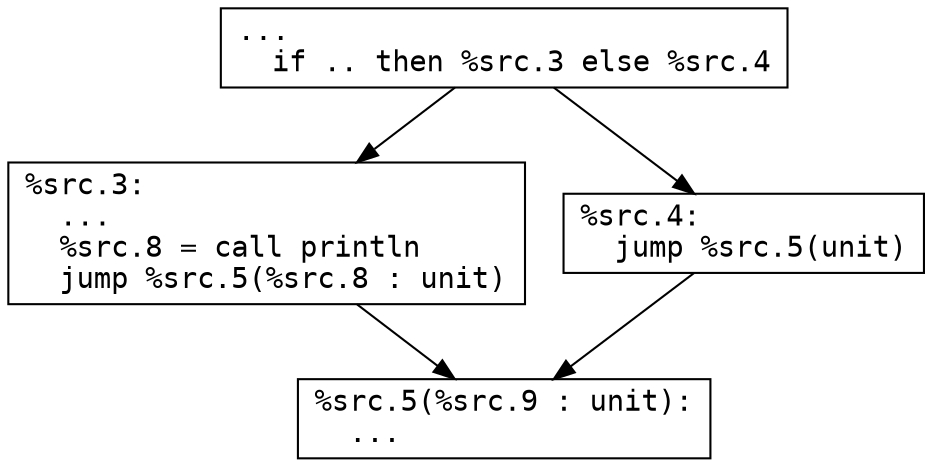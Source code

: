 digraph {
 node [shape=box, fontname="Courier"];
2 -> {3 4};
2 [ label="...\l  if .. then %src.3 else %src.4\l" ]
4 -> {5};
4 [ label="%src.4:\l  jump %src.5(unit)\l" ]
5 [ label="%src.5(%src.9 : unit):\l  ...\l" ];
3 -> {5};
3 [ label="%src.3:\l  ...\l  %src.8 = call println\l  jump %src.5(%src.8 : unit)\l" ]
}
